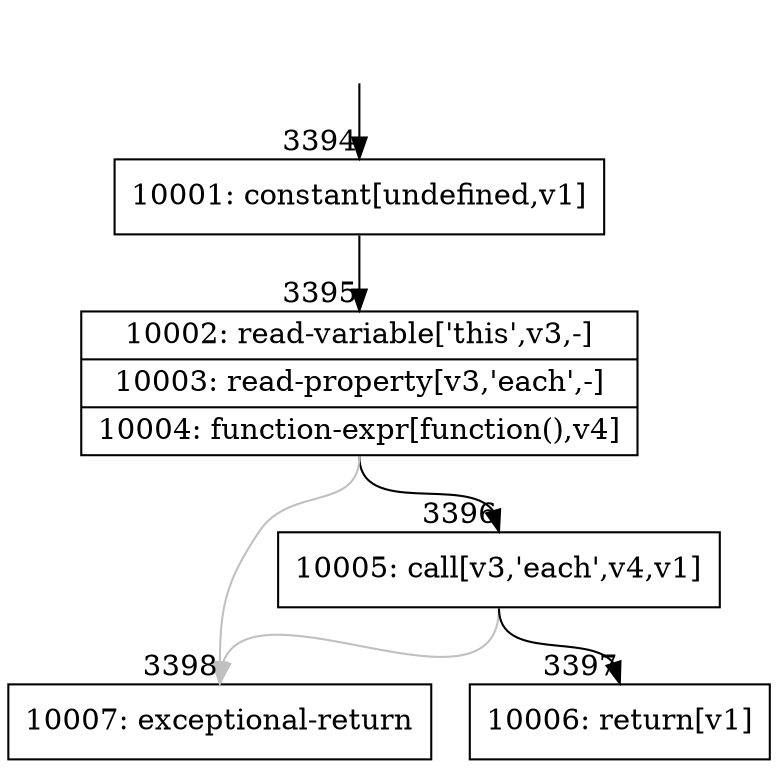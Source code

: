 digraph {
rankdir="TD"
BB_entry224[shape=none,label=""];
BB_entry224 -> BB3394 [tailport=s, headport=n, headlabel="    3394"]
BB3394 [shape=record label="{10001: constant[undefined,v1]}" ] 
BB3394 -> BB3395 [tailport=s, headport=n, headlabel="      3395"]
BB3395 [shape=record label="{10002: read-variable['this',v3,-]|10003: read-property[v3,'each',-]|10004: function-expr[function(),v4]}" ] 
BB3395 -> BB3396 [tailport=s, headport=n, headlabel="      3396"]
BB3395 -> BB3398 [tailport=s, headport=n, color=gray, headlabel="      3398"]
BB3396 [shape=record label="{10005: call[v3,'each',v4,v1]}" ] 
BB3396 -> BB3397 [tailport=s, headport=n, headlabel="      3397"]
BB3396 -> BB3398 [tailport=s, headport=n, color=gray]
BB3397 [shape=record label="{10006: return[v1]}" ] 
BB3398 [shape=record label="{10007: exceptional-return}" ] 
}
